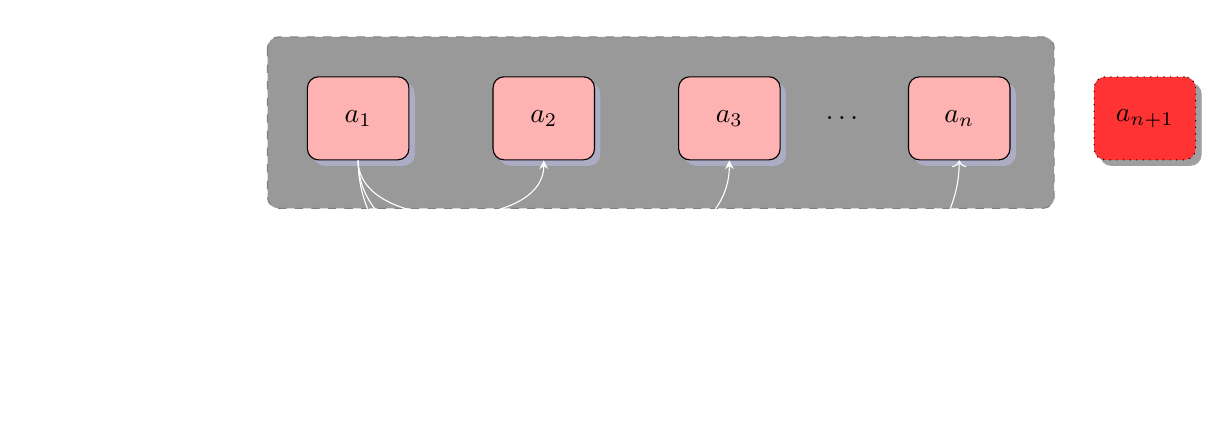     \usetikzlibrary{shapes,arrows,shadows, positioning, calc, arrows}
    
    \newcommand{\background}[4]{%
        \begin{pgfonlayer}{background}
            % Left-top-corner of background rectangle
            \path (#1.west |- #2.north)+(-0.5,0.5) node (a1) {};
            % Right-bottom corner of the background rectanle
            \path (#4.west |- #3.south)+(-0.5,-1) node (a2) {};
            % Draw the background
            \path[fill=gray!80,rounded corners, draw=black!50, dashed] (a1) rectangle (a2);
        \end{pgfonlayer}
    }

    \tikzset{node distance=3em}
    % Define the layers to draw the diagram
    \pgfdeclarelayer{background}
    \pgfdeclarelayer{foreground}
    \pgfsetlayers{background,main,foreground}
    
    % Define block styles used later
    
    \tikzstyle{address}=[draw, fill=blue!20, text width=5em, 
        text centered, minimum height=2.5em,drop shadow]
    \tikzstyle{ann} = [above, text width=5em, text centered]
    \tikzstyle{w} = [address, text width=3em, fill=red!30, 
        minimum height=3em, rounded corners, drop shadow={color=blue!20}]
    \tikzstyle{g} = [address, dotted, text width=3em, fill=red!80, 
        minimum height=3em, rounded corners, drop shadow]
    \tikzstyle{sc} = [sensor, text width=13em, fill=red!20, 
        minimum height=10em, rounded corners, drop shadow]
     
    % Define distances for bordering
    \def\blockdist{2.3}
    \def\edgedist{2.5}
    
    \begin{tikzpicture}
        \node (w1) [w]  {$a_1$};
        \node (w2) [w, right= of w1] {$a_2$};
        \node (w3) [w, right= of w2] {$a_3$};
        \node (w4) [w, right=4.6em of w3]  {$a_n$};
        \node (d) at ($(w3)!0.5!(w4)$) {\ldots};
        \node (g) [g, right= of w4]  {$a_{n+1}$};

        \background{w1}{w2}{d}{g}
        
        \draw [white, ->,>=stealth] (w1.south) to [out=-90,in=-90] node[below]{$f_1$} (w2.south);
        \draw [white, ->,>=stealth] (w1.south) to [out=-90,in=-90] node[below]{$f_2$} (w3.south);
        \draw [white, ->,=>stealth] (w1.south) to [out=-90,in=-90] node[below]{$f_3$}(w4.south);
        
        %\path[->] (w1) node{c} (w2);
    \end{tikzpicture}